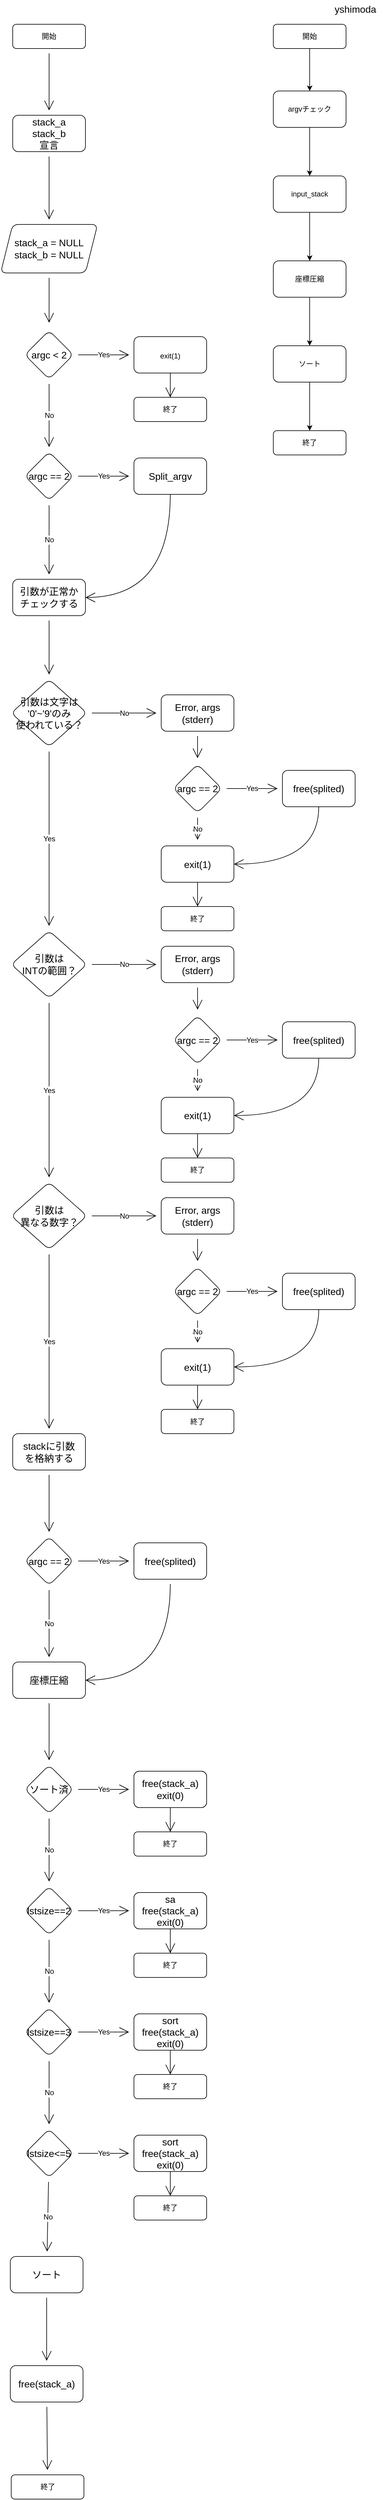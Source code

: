 <mxfile>
    <diagram id="C5RBs43oDa-KdzZeNtuy" name="Page-1">
        <mxGraphModel dx="617" dy="465" grid="1" gridSize="10" guides="1" tooltips="1" connect="1" arrows="1" fold="1" page="1" pageScale="1" pageWidth="827" pageHeight="1169" math="0" shadow="0">
            <root>
                <mxCell id="WIyWlLk6GJQsqaUBKTNV-0"/>
                <mxCell id="WIyWlLk6GJQsqaUBKTNV-1" parent="WIyWlLk6GJQsqaUBKTNV-0"/>
                <mxCell id="Y_ejUnifsEcxqDauokeJ-6" value="" style="edgeStyle=none;curved=1;rounded=0;orthogonalLoop=1;jettySize=auto;html=1;fontSize=12;endArrow=open;startSize=14;endSize=14;sourcePerimeterSpacing=8;targetPerimeterSpacing=8;" parent="WIyWlLk6GJQsqaUBKTNV-1" source="WIyWlLk6GJQsqaUBKTNV-3" target="Y_ejUnifsEcxqDauokeJ-5" edge="1">
                    <mxGeometry relative="1" as="geometry"/>
                </mxCell>
                <mxCell id="WIyWlLk6GJQsqaUBKTNV-3" value="開始" style="rounded=1;whiteSpace=wrap;html=1;fontSize=12;glass=0;strokeWidth=1;shadow=0;" parent="WIyWlLk6GJQsqaUBKTNV-1" vertex="1">
                    <mxGeometry x="160" y="80" width="120" height="40" as="geometry"/>
                </mxCell>
                <mxCell id="Y_ejUnifsEcxqDauokeJ-71" value="" style="edgeStyle=none;curved=1;rounded=0;orthogonalLoop=1;jettySize=auto;html=1;fontSize=12;endArrow=open;startSize=14;endSize=14;sourcePerimeterSpacing=8;targetPerimeterSpacing=8;" parent="WIyWlLk6GJQsqaUBKTNV-1" source="Y_ejUnifsEcxqDauokeJ-5" target="Y_ejUnifsEcxqDauokeJ-70" edge="1">
                    <mxGeometry relative="1" as="geometry"/>
                </mxCell>
                <mxCell id="Y_ejUnifsEcxqDauokeJ-5" value="stack_a&lt;br&gt;stack_b&lt;br&gt;宣言" style="rounded=1;whiteSpace=wrap;html=1;glass=0;strokeWidth=1;shadow=0;fontSize=16;" parent="WIyWlLk6GJQsqaUBKTNV-1" vertex="1">
                    <mxGeometry x="160" y="230" width="120" height="60" as="geometry"/>
                </mxCell>
                <mxCell id="Y_ejUnifsEcxqDauokeJ-12" value="Yes" style="edgeStyle=none;curved=1;rounded=0;orthogonalLoop=1;jettySize=auto;html=1;fontSize=12;endArrow=open;startSize=14;endSize=14;sourcePerimeterSpacing=8;targetPerimeterSpacing=8;" parent="WIyWlLk6GJQsqaUBKTNV-1" source="Y_ejUnifsEcxqDauokeJ-9" target="Y_ejUnifsEcxqDauokeJ-11" edge="1">
                    <mxGeometry relative="1" as="geometry"/>
                </mxCell>
                <mxCell id="Y_ejUnifsEcxqDauokeJ-18" value="No" style="edgeStyle=none;curved=1;rounded=0;orthogonalLoop=1;jettySize=auto;html=1;fontSize=12;endArrow=open;startSize=14;endSize=14;sourcePerimeterSpacing=8;targetPerimeterSpacing=8;" parent="WIyWlLk6GJQsqaUBKTNV-1" source="Y_ejUnifsEcxqDauokeJ-9" target="Y_ejUnifsEcxqDauokeJ-17" edge="1">
                    <mxGeometry relative="1" as="geometry"/>
                </mxCell>
                <mxCell id="Y_ejUnifsEcxqDauokeJ-9" value="argc &amp;lt; 2" style="rhombus;whiteSpace=wrap;html=1;fontSize=16;rounded=1;glass=0;strokeWidth=1;shadow=0;" parent="WIyWlLk6GJQsqaUBKTNV-1" vertex="1">
                    <mxGeometry x="180" y="585" width="80" height="80" as="geometry"/>
                </mxCell>
                <mxCell id="Y_ejUnifsEcxqDauokeJ-26" style="edgeStyle=none;curved=1;rounded=0;orthogonalLoop=1;jettySize=auto;html=1;exitX=0.5;exitY=1;exitDx=0;exitDy=0;entryX=0.5;entryY=0;entryDx=0;entryDy=0;fontSize=12;endArrow=open;startSize=14;endSize=14;sourcePerimeterSpacing=8;targetPerimeterSpacing=8;" parent="WIyWlLk6GJQsqaUBKTNV-1" source="Y_ejUnifsEcxqDauokeJ-11" target="Y_ejUnifsEcxqDauokeJ-25" edge="1">
                    <mxGeometry relative="1" as="geometry"/>
                </mxCell>
                <mxCell id="Y_ejUnifsEcxqDauokeJ-11" value="&lt;span style=&quot;font-size: 12px;&quot;&gt;exit(1)&lt;/span&gt;" style="whiteSpace=wrap;html=1;fontSize=16;rounded=1;glass=0;strokeWidth=1;shadow=0;" parent="WIyWlLk6GJQsqaUBKTNV-1" vertex="1">
                    <mxGeometry x="360" y="595" width="120" height="60" as="geometry"/>
                </mxCell>
                <mxCell id="Y_ejUnifsEcxqDauokeJ-75" value="Yes&lt;br&gt;" style="edgeStyle=none;curved=1;rounded=0;orthogonalLoop=1;jettySize=auto;html=1;fontSize=12;endArrow=open;startSize=14;endSize=14;sourcePerimeterSpacing=8;targetPerimeterSpacing=8;" parent="WIyWlLk6GJQsqaUBKTNV-1" source="Y_ejUnifsEcxqDauokeJ-17" target="Y_ejUnifsEcxqDauokeJ-74" edge="1">
                    <mxGeometry relative="1" as="geometry"/>
                </mxCell>
                <mxCell id="Y_ejUnifsEcxqDauokeJ-77" value="No" style="edgeStyle=none;curved=1;rounded=0;orthogonalLoop=1;jettySize=auto;html=1;fontSize=12;endArrow=open;startSize=14;endSize=14;sourcePerimeterSpacing=8;targetPerimeterSpacing=8;" parent="WIyWlLk6GJQsqaUBKTNV-1" source="Y_ejUnifsEcxqDauokeJ-17" target="Y_ejUnifsEcxqDauokeJ-76" edge="1">
                    <mxGeometry relative="1" as="geometry"/>
                </mxCell>
                <mxCell id="Y_ejUnifsEcxqDauokeJ-17" value="argc == 2" style="rhombus;whiteSpace=wrap;html=1;fontSize=16;rounded=1;glass=0;strokeWidth=1;shadow=0;" parent="WIyWlLk6GJQsqaUBKTNV-1" vertex="1">
                    <mxGeometry x="180" y="785" width="80" height="80" as="geometry"/>
                </mxCell>
                <mxCell id="Y_ejUnifsEcxqDauokeJ-22" value="" style="edgeStyle=none;curved=1;rounded=0;orthogonalLoop=1;jettySize=auto;html=1;fontSize=12;endArrow=open;startSize=14;endSize=14;sourcePerimeterSpacing=8;targetPerimeterSpacing=8;" parent="WIyWlLk6GJQsqaUBKTNV-1" edge="1">
                    <mxGeometry relative="1" as="geometry">
                        <mxPoint x="488" y="620" as="sourcePoint"/>
                    </mxGeometry>
                </mxCell>
                <mxCell id="Y_ejUnifsEcxqDauokeJ-24" value="" style="edgeStyle=none;curved=1;rounded=0;orthogonalLoop=1;jettySize=auto;html=1;fontSize=12;endArrow=open;startSize=14;endSize=14;sourcePerimeterSpacing=8;targetPerimeterSpacing=8;" parent="WIyWlLk6GJQsqaUBKTNV-1" edge="1">
                    <mxGeometry relative="1" as="geometry">
                        <mxPoint x="728" y="620" as="sourcePoint"/>
                    </mxGeometry>
                </mxCell>
                <mxCell id="Y_ejUnifsEcxqDauokeJ-25" value="終了" style="rounded=1;whiteSpace=wrap;html=1;fontSize=12;glass=0;strokeWidth=1;shadow=0;" parent="WIyWlLk6GJQsqaUBKTNV-1" vertex="1">
                    <mxGeometry x="360" y="695" width="120" height="40" as="geometry"/>
                </mxCell>
                <mxCell id="Y_ejUnifsEcxqDauokeJ-73" value="" style="edgeStyle=none;curved=1;rounded=0;orthogonalLoop=1;jettySize=auto;html=1;fontSize=12;endArrow=open;startSize=14;endSize=14;sourcePerimeterSpacing=8;targetPerimeterSpacing=8;" parent="WIyWlLk6GJQsqaUBKTNV-1" source="Y_ejUnifsEcxqDauokeJ-70" edge="1">
                    <mxGeometry relative="1" as="geometry">
                        <mxPoint x="220" y="572" as="targetPoint"/>
                    </mxGeometry>
                </mxCell>
                <mxCell id="Y_ejUnifsEcxqDauokeJ-70" value="stack_a = NULL&lt;br&gt;stack_b = NULL" style="shape=parallelogram;perimeter=parallelogramPerimeter;whiteSpace=wrap;html=1;fixedSize=1;fontSize=16;rounded=1;glass=0;strokeWidth=1;shadow=0;" parent="WIyWlLk6GJQsqaUBKTNV-1" vertex="1">
                    <mxGeometry x="140" y="410" width="160" height="80" as="geometry"/>
                </mxCell>
                <mxCell id="Y_ejUnifsEcxqDauokeJ-78" style="edgeStyle=none;curved=1;rounded=0;orthogonalLoop=1;jettySize=auto;html=1;exitX=0.5;exitY=1;exitDx=0;exitDy=0;entryX=1;entryY=0.5;entryDx=0;entryDy=0;fontSize=12;endArrow=open;startSize=14;endSize=14;sourcePerimeterSpacing=8;targetPerimeterSpacing=8;" parent="WIyWlLk6GJQsqaUBKTNV-1" source="Y_ejUnifsEcxqDauokeJ-74" target="Y_ejUnifsEcxqDauokeJ-76" edge="1">
                    <mxGeometry relative="1" as="geometry">
                        <Array as="points">
                            <mxPoint x="420" y="1025"/>
                        </Array>
                    </mxGeometry>
                </mxCell>
                <mxCell id="Y_ejUnifsEcxqDauokeJ-74" value="Split_argv" style="whiteSpace=wrap;html=1;fontSize=16;rounded=1;glass=0;strokeWidth=1;shadow=0;" parent="WIyWlLk6GJQsqaUBKTNV-1" vertex="1">
                    <mxGeometry x="360" y="795" width="120" height="60" as="geometry"/>
                </mxCell>
                <mxCell id="Y_ejUnifsEcxqDauokeJ-80" value="" style="edgeStyle=none;curved=1;rounded=0;orthogonalLoop=1;jettySize=auto;html=1;fontSize=12;endArrow=open;startSize=14;endSize=14;sourcePerimeterSpacing=8;targetPerimeterSpacing=8;" parent="WIyWlLk6GJQsqaUBKTNV-1" source="Y_ejUnifsEcxqDauokeJ-76" target="Y_ejUnifsEcxqDauokeJ-79" edge="1">
                    <mxGeometry relative="1" as="geometry"/>
                </mxCell>
                <mxCell id="Y_ejUnifsEcxqDauokeJ-76" value="引数が正常か&lt;br&gt;チェックする" style="whiteSpace=wrap;html=1;fontSize=16;rounded=1;glass=0;strokeWidth=1;shadow=0;" parent="WIyWlLk6GJQsqaUBKTNV-1" vertex="1">
                    <mxGeometry x="160" y="995" width="120" height="60" as="geometry"/>
                </mxCell>
                <mxCell id="Y_ejUnifsEcxqDauokeJ-90" value="No&lt;br&gt;" style="edgeStyle=none;curved=1;rounded=0;orthogonalLoop=1;jettySize=auto;html=1;fontSize=12;endArrow=open;startSize=14;endSize=14;sourcePerimeterSpacing=8;targetPerimeterSpacing=8;" parent="WIyWlLk6GJQsqaUBKTNV-1" source="Y_ejUnifsEcxqDauokeJ-79" target="Y_ejUnifsEcxqDauokeJ-89" edge="1">
                    <mxGeometry relative="1" as="geometry"/>
                </mxCell>
                <mxCell id="Y_ejUnifsEcxqDauokeJ-133" value="Yes" style="edgeStyle=none;curved=1;rounded=0;orthogonalLoop=1;jettySize=auto;html=1;fontSize=12;endArrow=open;startSize=14;endSize=14;sourcePerimeterSpacing=8;targetPerimeterSpacing=8;" parent="WIyWlLk6GJQsqaUBKTNV-1" source="Y_ejUnifsEcxqDauokeJ-79" edge="1">
                    <mxGeometry relative="1" as="geometry">
                        <mxPoint x="220" y="1566.5" as="targetPoint"/>
                    </mxGeometry>
                </mxCell>
                <mxCell id="Y_ejUnifsEcxqDauokeJ-79" value="引数は文字は&lt;br&gt;'0'~'9'のみ&lt;br&gt;使われている？" style="rhombus;whiteSpace=wrap;html=1;fontSize=16;rounded=1;glass=0;strokeWidth=1;shadow=0;" parent="WIyWlLk6GJQsqaUBKTNV-1" vertex="1">
                    <mxGeometry x="157.5" y="1160" width="125" height="111" as="geometry"/>
                </mxCell>
                <mxCell id="Y_ejUnifsEcxqDauokeJ-119" value="" style="edgeStyle=none;curved=1;rounded=0;orthogonalLoop=1;jettySize=auto;html=1;fontSize=12;endArrow=open;startSize=14;endSize=14;sourcePerimeterSpacing=8;targetPerimeterSpacing=8;" parent="WIyWlLk6GJQsqaUBKTNV-1" source="Y_ejUnifsEcxqDauokeJ-89" edge="1">
                    <mxGeometry relative="1" as="geometry">
                        <mxPoint x="465" y="1290" as="targetPoint"/>
                    </mxGeometry>
                </mxCell>
                <mxCell id="Y_ejUnifsEcxqDauokeJ-89" value="Error, args&lt;br&gt;(stderr)" style="whiteSpace=wrap;html=1;fontSize=16;rounded=1;glass=0;strokeWidth=1;shadow=0;" parent="WIyWlLk6GJQsqaUBKTNV-1" vertex="1">
                    <mxGeometry x="405" y="1185.5" width="120" height="60" as="geometry"/>
                </mxCell>
                <mxCell id="Y_ejUnifsEcxqDauokeJ-121" value="Yes" style="edgeStyle=none;curved=1;rounded=0;orthogonalLoop=1;jettySize=auto;html=1;fontSize=12;endArrow=open;startSize=14;endSize=14;sourcePerimeterSpacing=8;targetPerimeterSpacing=8;" parent="WIyWlLk6GJQsqaUBKTNV-1" source="Y_ejUnifsEcxqDauokeJ-118" target="Y_ejUnifsEcxqDauokeJ-120" edge="1">
                    <mxGeometry relative="1" as="geometry"/>
                </mxCell>
                <mxCell id="Y_ejUnifsEcxqDauokeJ-123" value="No" style="edgeStyle=none;curved=1;rounded=0;orthogonalLoop=1;jettySize=auto;html=1;fontSize=12;endArrow=open;startSize=14;endSize=14;sourcePerimeterSpacing=8;targetPerimeterSpacing=8;" parent="WIyWlLk6GJQsqaUBKTNV-1" source="Y_ejUnifsEcxqDauokeJ-118" edge="1">
                    <mxGeometry relative="1" as="geometry">
                        <mxPoint x="465" y="1424.5" as="targetPoint"/>
                    </mxGeometry>
                </mxCell>
                <mxCell id="Y_ejUnifsEcxqDauokeJ-118" value="argc == 2" style="rhombus;whiteSpace=wrap;html=1;fontSize=16;rounded=1;glass=0;strokeWidth=1;shadow=0;" parent="WIyWlLk6GJQsqaUBKTNV-1" vertex="1">
                    <mxGeometry x="425" y="1300" width="80" height="80" as="geometry"/>
                </mxCell>
                <mxCell id="Y_ejUnifsEcxqDauokeJ-129" style="edgeStyle=none;curved=1;rounded=0;orthogonalLoop=1;jettySize=auto;html=1;exitX=0.5;exitY=1;exitDx=0;exitDy=0;entryX=1;entryY=0.5;entryDx=0;entryDy=0;fontSize=12;endArrow=open;startSize=14;endSize=14;sourcePerimeterSpacing=8;targetPerimeterSpacing=8;" parent="WIyWlLk6GJQsqaUBKTNV-1" source="Y_ejUnifsEcxqDauokeJ-120" target="Y_ejUnifsEcxqDauokeJ-122" edge="1">
                    <mxGeometry relative="1" as="geometry">
                        <Array as="points">
                            <mxPoint x="665" y="1465"/>
                        </Array>
                    </mxGeometry>
                </mxCell>
                <mxCell id="Y_ejUnifsEcxqDauokeJ-120" value="free(splited)" style="whiteSpace=wrap;html=1;fontSize=16;rounded=1;glass=0;strokeWidth=1;shadow=0;" parent="WIyWlLk6GJQsqaUBKTNV-1" vertex="1">
                    <mxGeometry x="605" y="1310" width="120" height="60" as="geometry"/>
                </mxCell>
                <mxCell id="Y_ejUnifsEcxqDauokeJ-122" value="exit(1)" style="whiteSpace=wrap;html=1;fontSize=16;rounded=1;glass=0;strokeWidth=1;shadow=0;" parent="WIyWlLk6GJQsqaUBKTNV-1" vertex="1">
                    <mxGeometry x="405" y="1434.5" width="120" height="60" as="geometry"/>
                </mxCell>
                <mxCell id="Y_ejUnifsEcxqDauokeJ-130" style="edgeStyle=none;curved=1;rounded=0;orthogonalLoop=1;jettySize=auto;html=1;exitX=0.5;exitY=1;exitDx=0;exitDy=0;entryX=0.5;entryY=0;entryDx=0;entryDy=0;fontSize=12;endArrow=open;startSize=14;endSize=14;sourcePerimeterSpacing=8;targetPerimeterSpacing=8;" parent="WIyWlLk6GJQsqaUBKTNV-1" target="Y_ejUnifsEcxqDauokeJ-131" edge="1">
                    <mxGeometry relative="1" as="geometry">
                        <mxPoint x="465" y="1494.5" as="sourcePoint"/>
                    </mxGeometry>
                </mxCell>
                <mxCell id="Y_ejUnifsEcxqDauokeJ-131" value="終了" style="rounded=1;whiteSpace=wrap;html=1;fontSize=12;glass=0;strokeWidth=1;shadow=0;" parent="WIyWlLk6GJQsqaUBKTNV-1" vertex="1">
                    <mxGeometry x="405" y="1534.5" width="120" height="40" as="geometry"/>
                </mxCell>
                <mxCell id="Y_ejUnifsEcxqDauokeJ-147" value="No&lt;br&gt;" style="edgeStyle=none;curved=1;rounded=0;orthogonalLoop=1;jettySize=auto;html=1;fontSize=12;endArrow=open;startSize=14;endSize=14;sourcePerimeterSpacing=8;targetPerimeterSpacing=8;" parent="WIyWlLk6GJQsqaUBKTNV-1" source="Y_ejUnifsEcxqDauokeJ-149" target="Y_ejUnifsEcxqDauokeJ-151" edge="1">
                    <mxGeometry relative="1" as="geometry"/>
                </mxCell>
                <mxCell id="Y_ejUnifsEcxqDauokeJ-148" value="Yes" style="edgeStyle=none;curved=1;rounded=0;orthogonalLoop=1;jettySize=auto;html=1;fontSize=12;endArrow=open;startSize=14;endSize=14;sourcePerimeterSpacing=8;targetPerimeterSpacing=8;" parent="WIyWlLk6GJQsqaUBKTNV-1" source="Y_ejUnifsEcxqDauokeJ-149" edge="1">
                    <mxGeometry relative="1" as="geometry">
                        <mxPoint x="220" y="1981" as="targetPoint"/>
                    </mxGeometry>
                </mxCell>
                <mxCell id="Y_ejUnifsEcxqDauokeJ-149" value="引数は&lt;br&gt;INTの範囲？" style="rhombus;whiteSpace=wrap;html=1;fontSize=16;rounded=1;glass=0;strokeWidth=1;shadow=0;" parent="WIyWlLk6GJQsqaUBKTNV-1" vertex="1">
                    <mxGeometry x="157.5" y="1574.5" width="125" height="111" as="geometry"/>
                </mxCell>
                <mxCell id="Y_ejUnifsEcxqDauokeJ-150" value="" style="edgeStyle=none;curved=1;rounded=0;orthogonalLoop=1;jettySize=auto;html=1;fontSize=12;endArrow=open;startSize=14;endSize=14;sourcePerimeterSpacing=8;targetPerimeterSpacing=8;" parent="WIyWlLk6GJQsqaUBKTNV-1" source="Y_ejUnifsEcxqDauokeJ-151" edge="1">
                    <mxGeometry relative="1" as="geometry">
                        <mxPoint x="465" y="1704.5" as="targetPoint"/>
                    </mxGeometry>
                </mxCell>
                <mxCell id="Y_ejUnifsEcxqDauokeJ-151" value="Error, args&lt;br&gt;(stderr)" style="whiteSpace=wrap;html=1;fontSize=16;rounded=1;glass=0;strokeWidth=1;shadow=0;" parent="WIyWlLk6GJQsqaUBKTNV-1" vertex="1">
                    <mxGeometry x="405" y="1600" width="120" height="60" as="geometry"/>
                </mxCell>
                <mxCell id="Y_ejUnifsEcxqDauokeJ-152" value="Yes" style="edgeStyle=none;curved=1;rounded=0;orthogonalLoop=1;jettySize=auto;html=1;fontSize=12;endArrow=open;startSize=14;endSize=14;sourcePerimeterSpacing=8;targetPerimeterSpacing=8;" parent="WIyWlLk6GJQsqaUBKTNV-1" source="Y_ejUnifsEcxqDauokeJ-154" target="Y_ejUnifsEcxqDauokeJ-156" edge="1">
                    <mxGeometry relative="1" as="geometry"/>
                </mxCell>
                <mxCell id="Y_ejUnifsEcxqDauokeJ-153" value="No" style="edgeStyle=none;curved=1;rounded=0;orthogonalLoop=1;jettySize=auto;html=1;fontSize=12;endArrow=open;startSize=14;endSize=14;sourcePerimeterSpacing=8;targetPerimeterSpacing=8;" parent="WIyWlLk6GJQsqaUBKTNV-1" source="Y_ejUnifsEcxqDauokeJ-154" edge="1">
                    <mxGeometry relative="1" as="geometry">
                        <mxPoint x="465" y="1839" as="targetPoint"/>
                    </mxGeometry>
                </mxCell>
                <mxCell id="Y_ejUnifsEcxqDauokeJ-154" value="argc == 2" style="rhombus;whiteSpace=wrap;html=1;fontSize=16;rounded=1;glass=0;strokeWidth=1;shadow=0;" parent="WIyWlLk6GJQsqaUBKTNV-1" vertex="1">
                    <mxGeometry x="425" y="1714.5" width="80" height="80" as="geometry"/>
                </mxCell>
                <mxCell id="Y_ejUnifsEcxqDauokeJ-155" style="edgeStyle=none;curved=1;rounded=0;orthogonalLoop=1;jettySize=auto;html=1;exitX=0.5;exitY=1;exitDx=0;exitDy=0;entryX=1;entryY=0.5;entryDx=0;entryDy=0;fontSize=12;endArrow=open;startSize=14;endSize=14;sourcePerimeterSpacing=8;targetPerimeterSpacing=8;" parent="WIyWlLk6GJQsqaUBKTNV-1" source="Y_ejUnifsEcxqDauokeJ-156" target="Y_ejUnifsEcxqDauokeJ-157" edge="1">
                    <mxGeometry relative="1" as="geometry">
                        <Array as="points">
                            <mxPoint x="665" y="1879.5"/>
                        </Array>
                    </mxGeometry>
                </mxCell>
                <mxCell id="Y_ejUnifsEcxqDauokeJ-156" value="free(splited)" style="whiteSpace=wrap;html=1;fontSize=16;rounded=1;glass=0;strokeWidth=1;shadow=0;" parent="WIyWlLk6GJQsqaUBKTNV-1" vertex="1">
                    <mxGeometry x="605" y="1724.5" width="120" height="60" as="geometry"/>
                </mxCell>
                <mxCell id="Y_ejUnifsEcxqDauokeJ-157" value="exit(1)" style="whiteSpace=wrap;html=1;fontSize=16;rounded=1;glass=0;strokeWidth=1;shadow=0;" parent="WIyWlLk6GJQsqaUBKTNV-1" vertex="1">
                    <mxGeometry x="405" y="1849" width="120" height="60" as="geometry"/>
                </mxCell>
                <mxCell id="Y_ejUnifsEcxqDauokeJ-158" style="edgeStyle=none;curved=1;rounded=0;orthogonalLoop=1;jettySize=auto;html=1;exitX=0.5;exitY=1;exitDx=0;exitDy=0;entryX=0.5;entryY=0;entryDx=0;entryDy=0;fontSize=12;endArrow=open;startSize=14;endSize=14;sourcePerimeterSpacing=8;targetPerimeterSpacing=8;" parent="WIyWlLk6GJQsqaUBKTNV-1" target="Y_ejUnifsEcxqDauokeJ-159" edge="1">
                    <mxGeometry relative="1" as="geometry">
                        <mxPoint x="465" y="1909" as="sourcePoint"/>
                    </mxGeometry>
                </mxCell>
                <mxCell id="Y_ejUnifsEcxqDauokeJ-159" value="終了" style="rounded=1;whiteSpace=wrap;html=1;fontSize=12;glass=0;strokeWidth=1;shadow=0;" parent="WIyWlLk6GJQsqaUBKTNV-1" vertex="1">
                    <mxGeometry x="405" y="1949" width="120" height="40" as="geometry"/>
                </mxCell>
                <mxCell id="Y_ejUnifsEcxqDauokeJ-160" value="No&lt;br&gt;" style="edgeStyle=none;curved=1;rounded=0;orthogonalLoop=1;jettySize=auto;html=1;fontSize=12;endArrow=open;startSize=14;endSize=14;sourcePerimeterSpacing=8;targetPerimeterSpacing=8;" parent="WIyWlLk6GJQsqaUBKTNV-1" source="Y_ejUnifsEcxqDauokeJ-162" target="Y_ejUnifsEcxqDauokeJ-164" edge="1">
                    <mxGeometry relative="1" as="geometry"/>
                </mxCell>
                <mxCell id="Y_ejUnifsEcxqDauokeJ-161" value="Yes" style="edgeStyle=none;curved=1;rounded=0;orthogonalLoop=1;jettySize=auto;html=1;fontSize=12;endArrow=open;startSize=14;endSize=14;sourcePerimeterSpacing=8;targetPerimeterSpacing=8;" parent="WIyWlLk6GJQsqaUBKTNV-1" source="Y_ejUnifsEcxqDauokeJ-162" edge="1">
                    <mxGeometry relative="1" as="geometry">
                        <mxPoint x="220" y="2395.5" as="targetPoint"/>
                    </mxGeometry>
                </mxCell>
                <mxCell id="Y_ejUnifsEcxqDauokeJ-162" value="引数は&lt;br&gt;異なる数字？" style="rhombus;whiteSpace=wrap;html=1;fontSize=16;rounded=1;glass=0;strokeWidth=1;shadow=0;" parent="WIyWlLk6GJQsqaUBKTNV-1" vertex="1">
                    <mxGeometry x="157.5" y="1989" width="125" height="111" as="geometry"/>
                </mxCell>
                <mxCell id="Y_ejUnifsEcxqDauokeJ-163" value="" style="edgeStyle=none;curved=1;rounded=0;orthogonalLoop=1;jettySize=auto;html=1;fontSize=12;endArrow=open;startSize=14;endSize=14;sourcePerimeterSpacing=8;targetPerimeterSpacing=8;" parent="WIyWlLk6GJQsqaUBKTNV-1" source="Y_ejUnifsEcxqDauokeJ-164" edge="1">
                    <mxGeometry relative="1" as="geometry">
                        <mxPoint x="465" y="2119" as="targetPoint"/>
                    </mxGeometry>
                </mxCell>
                <mxCell id="Y_ejUnifsEcxqDauokeJ-164" value="Error, args&lt;br&gt;(stderr)" style="whiteSpace=wrap;html=1;fontSize=16;rounded=1;glass=0;strokeWidth=1;shadow=0;" parent="WIyWlLk6GJQsqaUBKTNV-1" vertex="1">
                    <mxGeometry x="405" y="2014.5" width="120" height="60" as="geometry"/>
                </mxCell>
                <mxCell id="Y_ejUnifsEcxqDauokeJ-165" value="Yes" style="edgeStyle=none;curved=1;rounded=0;orthogonalLoop=1;jettySize=auto;html=1;fontSize=12;endArrow=open;startSize=14;endSize=14;sourcePerimeterSpacing=8;targetPerimeterSpacing=8;" parent="WIyWlLk6GJQsqaUBKTNV-1" source="Y_ejUnifsEcxqDauokeJ-167" target="Y_ejUnifsEcxqDauokeJ-169" edge="1">
                    <mxGeometry relative="1" as="geometry"/>
                </mxCell>
                <mxCell id="Y_ejUnifsEcxqDauokeJ-166" value="No" style="edgeStyle=none;curved=1;rounded=0;orthogonalLoop=1;jettySize=auto;html=1;fontSize=12;endArrow=open;startSize=14;endSize=14;sourcePerimeterSpacing=8;targetPerimeterSpacing=8;" parent="WIyWlLk6GJQsqaUBKTNV-1" source="Y_ejUnifsEcxqDauokeJ-167" edge="1">
                    <mxGeometry relative="1" as="geometry">
                        <mxPoint x="465" y="2253.5" as="targetPoint"/>
                    </mxGeometry>
                </mxCell>
                <mxCell id="Y_ejUnifsEcxqDauokeJ-167" value="argc == 2" style="rhombus;whiteSpace=wrap;html=1;fontSize=16;rounded=1;glass=0;strokeWidth=1;shadow=0;" parent="WIyWlLk6GJQsqaUBKTNV-1" vertex="1">
                    <mxGeometry x="425" y="2129" width="80" height="80" as="geometry"/>
                </mxCell>
                <mxCell id="Y_ejUnifsEcxqDauokeJ-168" style="edgeStyle=none;curved=1;rounded=0;orthogonalLoop=1;jettySize=auto;html=1;exitX=0.5;exitY=1;exitDx=0;exitDy=0;entryX=1;entryY=0.5;entryDx=0;entryDy=0;fontSize=12;endArrow=open;startSize=14;endSize=14;sourcePerimeterSpacing=8;targetPerimeterSpacing=8;" parent="WIyWlLk6GJQsqaUBKTNV-1" source="Y_ejUnifsEcxqDauokeJ-169" target="Y_ejUnifsEcxqDauokeJ-170" edge="1">
                    <mxGeometry relative="1" as="geometry">
                        <Array as="points">
                            <mxPoint x="665" y="2294"/>
                        </Array>
                    </mxGeometry>
                </mxCell>
                <mxCell id="Y_ejUnifsEcxqDauokeJ-169" value="free(splited)" style="whiteSpace=wrap;html=1;fontSize=16;rounded=1;glass=0;strokeWidth=1;shadow=0;" parent="WIyWlLk6GJQsqaUBKTNV-1" vertex="1">
                    <mxGeometry x="605" y="2139" width="120" height="60" as="geometry"/>
                </mxCell>
                <mxCell id="Y_ejUnifsEcxqDauokeJ-170" value="exit(1)" style="whiteSpace=wrap;html=1;fontSize=16;rounded=1;glass=0;strokeWidth=1;shadow=0;" parent="WIyWlLk6GJQsqaUBKTNV-1" vertex="1">
                    <mxGeometry x="405" y="2263.5" width="120" height="60" as="geometry"/>
                </mxCell>
                <mxCell id="Y_ejUnifsEcxqDauokeJ-171" style="edgeStyle=none;curved=1;rounded=0;orthogonalLoop=1;jettySize=auto;html=1;exitX=0.5;exitY=1;exitDx=0;exitDy=0;entryX=0.5;entryY=0;entryDx=0;entryDy=0;fontSize=12;endArrow=open;startSize=14;endSize=14;sourcePerimeterSpacing=8;targetPerimeterSpacing=8;" parent="WIyWlLk6GJQsqaUBKTNV-1" target="Y_ejUnifsEcxqDauokeJ-172" edge="1">
                    <mxGeometry relative="1" as="geometry">
                        <mxPoint x="465" y="2323.5" as="sourcePoint"/>
                    </mxGeometry>
                </mxCell>
                <mxCell id="Y_ejUnifsEcxqDauokeJ-172" value="終了" style="rounded=1;whiteSpace=wrap;html=1;fontSize=12;glass=0;strokeWidth=1;shadow=0;" parent="WIyWlLk6GJQsqaUBKTNV-1" vertex="1">
                    <mxGeometry x="405" y="2363.5" width="120" height="40" as="geometry"/>
                </mxCell>
                <mxCell id="Y_ejUnifsEcxqDauokeJ-189" value="" style="edgeStyle=none;curved=1;rounded=0;orthogonalLoop=1;jettySize=auto;html=1;fontSize=12;endArrow=open;startSize=14;endSize=14;sourcePerimeterSpacing=8;targetPerimeterSpacing=8;" parent="WIyWlLk6GJQsqaUBKTNV-1" source="Y_ejUnifsEcxqDauokeJ-174" target="Y_ejUnifsEcxqDauokeJ-188" edge="1">
                    <mxGeometry relative="1" as="geometry"/>
                </mxCell>
                <mxCell id="Y_ejUnifsEcxqDauokeJ-174" value="stackに引数&lt;br&gt;を格納する" style="whiteSpace=wrap;html=1;fontSize=16;rounded=1;glass=0;strokeWidth=1;shadow=0;" parent="WIyWlLk6GJQsqaUBKTNV-1" vertex="1">
                    <mxGeometry x="160" y="2403.5" width="120" height="60" as="geometry"/>
                </mxCell>
                <mxCell id="Y_ejUnifsEcxqDauokeJ-175" value="" style="edgeStyle=none;curved=1;rounded=0;orthogonalLoop=1;jettySize=auto;html=1;fontSize=12;endArrow=open;startSize=14;endSize=14;sourcePerimeterSpacing=8;targetPerimeterSpacing=8;" parent="WIyWlLk6GJQsqaUBKTNV-1" source="Y_ejUnifsEcxqDauokeJ-176" target="Y_ejUnifsEcxqDauokeJ-178" edge="1">
                    <mxGeometry relative="1" as="geometry"/>
                </mxCell>
                <mxCell id="Y_ejUnifsEcxqDauokeJ-176" value="座標圧縮" style="whiteSpace=wrap;html=1;fontSize=16;rounded=1;glass=0;strokeWidth=1;shadow=0;" parent="WIyWlLk6GJQsqaUBKTNV-1" vertex="1">
                    <mxGeometry x="160" y="2780" width="120" height="60" as="geometry"/>
                </mxCell>
                <mxCell id="Y_ejUnifsEcxqDauokeJ-177" value="Yes&lt;br&gt;" style="edgeStyle=none;curved=1;rounded=0;orthogonalLoop=1;jettySize=auto;html=1;fontSize=12;endArrow=open;startSize=14;endSize=14;sourcePerimeterSpacing=8;targetPerimeterSpacing=8;" parent="WIyWlLk6GJQsqaUBKTNV-1" source="Y_ejUnifsEcxqDauokeJ-178" target="Y_ejUnifsEcxqDauokeJ-179" edge="1">
                    <mxGeometry relative="1" as="geometry"/>
                </mxCell>
                <mxCell id="Y_ejUnifsEcxqDauokeJ-202" value="No" style="edgeStyle=none;curved=1;rounded=0;orthogonalLoop=1;jettySize=auto;html=1;fontSize=12;endArrow=open;startSize=14;endSize=14;sourcePerimeterSpacing=8;targetPerimeterSpacing=8;" parent="WIyWlLk6GJQsqaUBKTNV-1" source="Y_ejUnifsEcxqDauokeJ-178" target="Y_ejUnifsEcxqDauokeJ-201" edge="1">
                    <mxGeometry relative="1" as="geometry"/>
                </mxCell>
                <mxCell id="Y_ejUnifsEcxqDauokeJ-178" value="ソート済" style="rhombus;whiteSpace=wrap;html=1;fontSize=16;rounded=1;glass=0;strokeWidth=1;shadow=0;" parent="WIyWlLk6GJQsqaUBKTNV-1" vertex="1">
                    <mxGeometry x="180" y="2950" width="80" height="80" as="geometry"/>
                </mxCell>
                <mxCell id="Y_ejUnifsEcxqDauokeJ-179" value="" style="whiteSpace=wrap;html=1;fontSize=16;rounded=1;glass=0;strokeWidth=1;shadow=0;" parent="WIyWlLk6GJQsqaUBKTNV-1" vertex="1">
                    <mxGeometry x="360" y="2960" width="120" height="60" as="geometry"/>
                </mxCell>
                <mxCell id="Y_ejUnifsEcxqDauokeJ-191" value="Yes" style="edgeStyle=none;curved=1;rounded=0;orthogonalLoop=1;jettySize=auto;html=1;fontSize=12;endArrow=open;startSize=14;endSize=14;sourcePerimeterSpacing=8;targetPerimeterSpacing=8;" parent="WIyWlLk6GJQsqaUBKTNV-1" source="Y_ejUnifsEcxqDauokeJ-188" target="Y_ejUnifsEcxqDauokeJ-190" edge="1">
                    <mxGeometry relative="1" as="geometry"/>
                </mxCell>
                <mxCell id="Y_ejUnifsEcxqDauokeJ-194" value="No" style="edgeStyle=none;curved=1;rounded=0;orthogonalLoop=1;jettySize=auto;html=1;fontSize=12;endArrow=open;startSize=14;endSize=14;sourcePerimeterSpacing=8;targetPerimeterSpacing=8;" parent="WIyWlLk6GJQsqaUBKTNV-1" source="Y_ejUnifsEcxqDauokeJ-188" target="Y_ejUnifsEcxqDauokeJ-176" edge="1">
                    <mxGeometry relative="1" as="geometry"/>
                </mxCell>
                <mxCell id="Y_ejUnifsEcxqDauokeJ-188" value="argc == 2" style="rhombus;whiteSpace=wrap;html=1;fontSize=16;rounded=1;glass=0;strokeWidth=1;shadow=0;" parent="WIyWlLk6GJQsqaUBKTNV-1" vertex="1">
                    <mxGeometry x="180" y="2573.5" width="80" height="80" as="geometry"/>
                </mxCell>
                <mxCell id="Y_ejUnifsEcxqDauokeJ-195" style="edgeStyle=none;curved=1;rounded=0;orthogonalLoop=1;jettySize=auto;html=1;entryX=1;entryY=0.5;entryDx=0;entryDy=0;fontSize=12;endArrow=open;startSize=14;endSize=14;sourcePerimeterSpacing=8;targetPerimeterSpacing=8;" parent="WIyWlLk6GJQsqaUBKTNV-1" source="Y_ejUnifsEcxqDauokeJ-190" target="Y_ejUnifsEcxqDauokeJ-176" edge="1">
                    <mxGeometry relative="1" as="geometry">
                        <Array as="points">
                            <mxPoint x="420" y="2810"/>
                        </Array>
                    </mxGeometry>
                </mxCell>
                <mxCell id="Y_ejUnifsEcxqDauokeJ-190" value="free(splited)" style="whiteSpace=wrap;html=1;fontSize=16;rounded=1;glass=0;strokeWidth=1;shadow=0;" parent="WIyWlLk6GJQsqaUBKTNV-1" vertex="1">
                    <mxGeometry x="360" y="2583.5" width="120" height="60" as="geometry"/>
                </mxCell>
                <mxCell id="Y_ejUnifsEcxqDauokeJ-196" value="free(stack_a)&lt;br&gt;exit(0)" style="whiteSpace=wrap;html=1;fontSize=16;rounded=1;glass=0;strokeWidth=1;shadow=0;" parent="WIyWlLk6GJQsqaUBKTNV-1" vertex="1">
                    <mxGeometry x="360" y="2960" width="120" height="60" as="geometry"/>
                </mxCell>
                <mxCell id="Y_ejUnifsEcxqDauokeJ-197" style="edgeStyle=none;curved=1;rounded=0;orthogonalLoop=1;jettySize=auto;html=1;exitX=0.5;exitY=1;exitDx=0;exitDy=0;entryX=0.5;entryY=0;entryDx=0;entryDy=0;fontSize=12;endArrow=open;startSize=14;endSize=14;sourcePerimeterSpacing=8;targetPerimeterSpacing=8;" parent="WIyWlLk6GJQsqaUBKTNV-1" target="Y_ejUnifsEcxqDauokeJ-198" edge="1">
                    <mxGeometry relative="1" as="geometry">
                        <mxPoint x="420" y="3020" as="sourcePoint"/>
                    </mxGeometry>
                </mxCell>
                <mxCell id="Y_ejUnifsEcxqDauokeJ-198" value="終了" style="rounded=1;whiteSpace=wrap;html=1;fontSize=12;glass=0;strokeWidth=1;shadow=0;" parent="WIyWlLk6GJQsqaUBKTNV-1" vertex="1">
                    <mxGeometry x="360" y="3060" width="120" height="40" as="geometry"/>
                </mxCell>
                <mxCell id="Y_ejUnifsEcxqDauokeJ-209" value="No" style="edgeStyle=none;curved=1;rounded=0;orthogonalLoop=1;jettySize=auto;html=1;fontSize=12;endArrow=open;startSize=14;endSize=14;sourcePerimeterSpacing=8;targetPerimeterSpacing=8;" parent="WIyWlLk6GJQsqaUBKTNV-1" source="Y_ejUnifsEcxqDauokeJ-201" target="Y_ejUnifsEcxqDauokeJ-208" edge="1">
                    <mxGeometry relative="1" as="geometry"/>
                </mxCell>
                <mxCell id="Y_ejUnifsEcxqDauokeJ-201" value="lstsize==2" style="rhombus;whiteSpace=wrap;html=1;fontSize=16;rounded=1;glass=0;strokeWidth=1;shadow=0;" parent="WIyWlLk6GJQsqaUBKTNV-1" vertex="1">
                    <mxGeometry x="180" y="3150" width="80" height="80" as="geometry"/>
                </mxCell>
                <mxCell id="Y_ejUnifsEcxqDauokeJ-203" value="Yes&lt;br&gt;" style="edgeStyle=none;curved=1;rounded=0;orthogonalLoop=1;jettySize=auto;html=1;fontSize=12;endArrow=open;startSize=14;endSize=14;sourcePerimeterSpacing=8;targetPerimeterSpacing=8;" parent="WIyWlLk6GJQsqaUBKTNV-1" target="Y_ejUnifsEcxqDauokeJ-204" edge="1">
                    <mxGeometry relative="1" as="geometry">
                        <mxPoint x="268" y="3190" as="sourcePoint"/>
                    </mxGeometry>
                </mxCell>
                <mxCell id="Y_ejUnifsEcxqDauokeJ-204" value="" style="whiteSpace=wrap;html=1;fontSize=16;rounded=1;glass=0;strokeWidth=1;shadow=0;" parent="WIyWlLk6GJQsqaUBKTNV-1" vertex="1">
                    <mxGeometry x="360" y="3160" width="120" height="60" as="geometry"/>
                </mxCell>
                <mxCell id="Y_ejUnifsEcxqDauokeJ-205" value="sa&lt;br&gt;free(stack_a)&lt;br&gt;exit(0)" style="whiteSpace=wrap;html=1;fontSize=16;rounded=1;glass=0;strokeWidth=1;shadow=0;" parent="WIyWlLk6GJQsqaUBKTNV-1" vertex="1">
                    <mxGeometry x="360" y="3160" width="120" height="60" as="geometry"/>
                </mxCell>
                <mxCell id="Y_ejUnifsEcxqDauokeJ-206" style="edgeStyle=none;curved=1;rounded=0;orthogonalLoop=1;jettySize=auto;html=1;exitX=0.5;exitY=1;exitDx=0;exitDy=0;entryX=0.5;entryY=0;entryDx=0;entryDy=0;fontSize=12;endArrow=open;startSize=14;endSize=14;sourcePerimeterSpacing=8;targetPerimeterSpacing=8;" parent="WIyWlLk6GJQsqaUBKTNV-1" target="Y_ejUnifsEcxqDauokeJ-207" edge="1">
                    <mxGeometry relative="1" as="geometry">
                        <mxPoint x="420" y="3220" as="sourcePoint"/>
                    </mxGeometry>
                </mxCell>
                <mxCell id="Y_ejUnifsEcxqDauokeJ-207" value="終了" style="rounded=1;whiteSpace=wrap;html=1;fontSize=12;glass=0;strokeWidth=1;shadow=0;" parent="WIyWlLk6GJQsqaUBKTNV-1" vertex="1">
                    <mxGeometry x="360" y="3260" width="120" height="40" as="geometry"/>
                </mxCell>
                <mxCell id="Y_ejUnifsEcxqDauokeJ-218" value="No" style="edgeStyle=none;curved=1;rounded=0;orthogonalLoop=1;jettySize=auto;html=1;fontSize=12;endArrow=open;startSize=14;endSize=14;sourcePerimeterSpacing=8;targetPerimeterSpacing=8;" parent="WIyWlLk6GJQsqaUBKTNV-1" source="Y_ejUnifsEcxqDauokeJ-208" target="Y_ejUnifsEcxqDauokeJ-217" edge="1">
                    <mxGeometry relative="1" as="geometry"/>
                </mxCell>
                <mxCell id="Y_ejUnifsEcxqDauokeJ-208" value="lstsize==3" style="rhombus;whiteSpace=wrap;html=1;fontSize=16;rounded=1;glass=0;strokeWidth=1;shadow=0;" parent="WIyWlLk6GJQsqaUBKTNV-1" vertex="1">
                    <mxGeometry x="180" y="3350" width="80" height="80" as="geometry"/>
                </mxCell>
                <mxCell id="Y_ejUnifsEcxqDauokeJ-212" value="Yes&lt;br&gt;" style="edgeStyle=none;curved=1;rounded=0;orthogonalLoop=1;jettySize=auto;html=1;fontSize=12;endArrow=open;startSize=14;endSize=14;sourcePerimeterSpacing=8;targetPerimeterSpacing=8;" parent="WIyWlLk6GJQsqaUBKTNV-1" target="Y_ejUnifsEcxqDauokeJ-213" edge="1">
                    <mxGeometry relative="1" as="geometry">
                        <mxPoint x="268" y="3390" as="sourcePoint"/>
                    </mxGeometry>
                </mxCell>
                <mxCell id="Y_ejUnifsEcxqDauokeJ-213" value="" style="whiteSpace=wrap;html=1;fontSize=16;rounded=1;glass=0;strokeWidth=1;shadow=0;" parent="WIyWlLk6GJQsqaUBKTNV-1" vertex="1">
                    <mxGeometry x="360" y="3360" width="120" height="60" as="geometry"/>
                </mxCell>
                <mxCell id="Y_ejUnifsEcxqDauokeJ-214" value="sort&lt;br&gt;free(stack_a)&lt;br&gt;exit(0)" style="whiteSpace=wrap;html=1;fontSize=16;rounded=1;glass=0;strokeWidth=1;shadow=0;" parent="WIyWlLk6GJQsqaUBKTNV-1" vertex="1">
                    <mxGeometry x="360" y="3360" width="120" height="60" as="geometry"/>
                </mxCell>
                <mxCell id="Y_ejUnifsEcxqDauokeJ-215" style="edgeStyle=none;curved=1;rounded=0;orthogonalLoop=1;jettySize=auto;html=1;exitX=0.5;exitY=1;exitDx=0;exitDy=0;entryX=0.5;entryY=0;entryDx=0;entryDy=0;fontSize=12;endArrow=open;startSize=14;endSize=14;sourcePerimeterSpacing=8;targetPerimeterSpacing=8;" parent="WIyWlLk6GJQsqaUBKTNV-1" target="Y_ejUnifsEcxqDauokeJ-216" edge="1">
                    <mxGeometry relative="1" as="geometry">
                        <mxPoint x="420" y="3420" as="sourcePoint"/>
                    </mxGeometry>
                </mxCell>
                <mxCell id="Y_ejUnifsEcxqDauokeJ-216" value="終了" style="rounded=1;whiteSpace=wrap;html=1;fontSize=12;glass=0;strokeWidth=1;shadow=0;" parent="WIyWlLk6GJQsqaUBKTNV-1" vertex="1">
                    <mxGeometry x="360" y="3460" width="120" height="40" as="geometry"/>
                </mxCell>
                <mxCell id="Y_ejUnifsEcxqDauokeJ-225" value="No" style="edgeStyle=none;curved=1;rounded=0;orthogonalLoop=1;jettySize=auto;html=1;fontSize=12;endArrow=open;startSize=14;endSize=14;sourcePerimeterSpacing=8;targetPerimeterSpacing=8;" parent="WIyWlLk6GJQsqaUBKTNV-1" source="Y_ejUnifsEcxqDauokeJ-217" target="Y_ejUnifsEcxqDauokeJ-224" edge="1">
                    <mxGeometry relative="1" as="geometry"/>
                </mxCell>
                <mxCell id="Y_ejUnifsEcxqDauokeJ-217" value="lstsize&amp;lt;=5" style="rhombus;whiteSpace=wrap;html=1;fontSize=16;rounded=1;glass=0;strokeWidth=1;shadow=0;" parent="WIyWlLk6GJQsqaUBKTNV-1" vertex="1">
                    <mxGeometry x="180" y="3550" width="80" height="80" as="geometry"/>
                </mxCell>
                <mxCell id="Y_ejUnifsEcxqDauokeJ-219" value="Yes&lt;br&gt;" style="edgeStyle=none;curved=1;rounded=0;orthogonalLoop=1;jettySize=auto;html=1;fontSize=12;endArrow=open;startSize=14;endSize=14;sourcePerimeterSpacing=8;targetPerimeterSpacing=8;" parent="WIyWlLk6GJQsqaUBKTNV-1" target="Y_ejUnifsEcxqDauokeJ-220" edge="1">
                    <mxGeometry relative="1" as="geometry">
                        <mxPoint x="268" y="3590" as="sourcePoint"/>
                    </mxGeometry>
                </mxCell>
                <mxCell id="Y_ejUnifsEcxqDauokeJ-220" value="" style="whiteSpace=wrap;html=1;fontSize=16;rounded=1;glass=0;strokeWidth=1;shadow=0;" parent="WIyWlLk6GJQsqaUBKTNV-1" vertex="1">
                    <mxGeometry x="360" y="3560" width="120" height="60" as="geometry"/>
                </mxCell>
                <mxCell id="Y_ejUnifsEcxqDauokeJ-221" value="sort&lt;br&gt;free(stack_a)&lt;br&gt;exit(0)" style="whiteSpace=wrap;html=1;fontSize=16;rounded=1;glass=0;strokeWidth=1;shadow=0;" parent="WIyWlLk6GJQsqaUBKTNV-1" vertex="1">
                    <mxGeometry x="360" y="3560" width="120" height="60" as="geometry"/>
                </mxCell>
                <mxCell id="Y_ejUnifsEcxqDauokeJ-222" style="edgeStyle=none;curved=1;rounded=0;orthogonalLoop=1;jettySize=auto;html=1;exitX=0.5;exitY=1;exitDx=0;exitDy=0;entryX=0.5;entryY=0;entryDx=0;entryDy=0;fontSize=12;endArrow=open;startSize=14;endSize=14;sourcePerimeterSpacing=8;targetPerimeterSpacing=8;" parent="WIyWlLk6GJQsqaUBKTNV-1" target="Y_ejUnifsEcxqDauokeJ-223" edge="1">
                    <mxGeometry relative="1" as="geometry">
                        <mxPoint x="420" y="3620" as="sourcePoint"/>
                    </mxGeometry>
                </mxCell>
                <mxCell id="Y_ejUnifsEcxqDauokeJ-223" value="終了" style="rounded=1;whiteSpace=wrap;html=1;fontSize=12;glass=0;strokeWidth=1;shadow=0;" parent="WIyWlLk6GJQsqaUBKTNV-1" vertex="1">
                    <mxGeometry x="360" y="3660" width="120" height="40" as="geometry"/>
                </mxCell>
                <mxCell id="Y_ejUnifsEcxqDauokeJ-227" value="" style="edgeStyle=none;curved=1;rounded=0;orthogonalLoop=1;jettySize=auto;html=1;fontSize=12;endArrow=open;startSize=14;endSize=14;sourcePerimeterSpacing=8;targetPerimeterSpacing=8;" parent="WIyWlLk6GJQsqaUBKTNV-1" source="Y_ejUnifsEcxqDauokeJ-224" target="Y_ejUnifsEcxqDauokeJ-226" edge="1">
                    <mxGeometry relative="1" as="geometry"/>
                </mxCell>
                <mxCell id="Y_ejUnifsEcxqDauokeJ-224" value="ソート" style="whiteSpace=wrap;html=1;fontSize=16;rounded=1;glass=0;strokeWidth=1;shadow=0;" parent="WIyWlLk6GJQsqaUBKTNV-1" vertex="1">
                    <mxGeometry x="156" y="3760" width="120" height="60" as="geometry"/>
                </mxCell>
                <mxCell id="Y_ejUnifsEcxqDauokeJ-231" value="" style="edgeStyle=none;curved=1;rounded=0;orthogonalLoop=1;jettySize=auto;html=1;fontSize=12;endArrow=open;startSize=14;endSize=14;sourcePerimeterSpacing=8;targetPerimeterSpacing=8;" parent="WIyWlLk6GJQsqaUBKTNV-1" source="Y_ejUnifsEcxqDauokeJ-226" target="Y_ejUnifsEcxqDauokeJ-228" edge="1">
                    <mxGeometry relative="1" as="geometry"/>
                </mxCell>
                <mxCell id="Y_ejUnifsEcxqDauokeJ-226" value="free(stack_a)" style="whiteSpace=wrap;html=1;fontSize=16;rounded=1;glass=0;strokeWidth=1;shadow=0;" parent="WIyWlLk6GJQsqaUBKTNV-1" vertex="1">
                    <mxGeometry x="156" y="3940" width="120" height="60" as="geometry"/>
                </mxCell>
                <mxCell id="Y_ejUnifsEcxqDauokeJ-228" value="終了" style="rounded=1;whiteSpace=wrap;html=1;fontSize=12;glass=0;strokeWidth=1;shadow=0;" parent="WIyWlLk6GJQsqaUBKTNV-1" vertex="1">
                    <mxGeometry x="157.5" y="4120" width="120" height="40" as="geometry"/>
                </mxCell>
                <mxCell id="ZnV6K95WO72pTij8l2-y-0" value="yshimoda" style="text;html=1;align=center;verticalAlign=middle;resizable=0;points=[];autosize=1;strokeColor=none;fillColor=none;fontSize=16;" parent="WIyWlLk6GJQsqaUBKTNV-1" vertex="1">
                    <mxGeometry x="680" y="40" width="90" height="30" as="geometry"/>
                </mxCell>
                <mxCell id="4" value="" style="edgeStyle=none;html=1;" parent="WIyWlLk6GJQsqaUBKTNV-1" source="1" target="3" edge="1">
                    <mxGeometry relative="1" as="geometry"/>
                </mxCell>
                <mxCell id="1" value="開始" style="rounded=1;whiteSpace=wrap;html=1;fontSize=12;glass=0;strokeWidth=1;shadow=0;" parent="WIyWlLk6GJQsqaUBKTNV-1" vertex="1">
                    <mxGeometry x="590" y="80" width="120" height="40" as="geometry"/>
                </mxCell>
                <mxCell id="6" value="" style="edgeStyle=none;html=1;" parent="WIyWlLk6GJQsqaUBKTNV-1" source="3" target="5" edge="1">
                    <mxGeometry relative="1" as="geometry"/>
                </mxCell>
                <mxCell id="3" value="argvチェック" style="whiteSpace=wrap;html=1;rounded=1;glass=0;strokeWidth=1;shadow=0;" parent="WIyWlLk6GJQsqaUBKTNV-1" vertex="1">
                    <mxGeometry x="590" y="190" width="120" height="60" as="geometry"/>
                </mxCell>
                <mxCell id="8" value="" style="edgeStyle=none;html=1;" parent="WIyWlLk6GJQsqaUBKTNV-1" source="5" target="7" edge="1">
                    <mxGeometry relative="1" as="geometry"/>
                </mxCell>
                <mxCell id="5" value="input_stack" style="whiteSpace=wrap;html=1;rounded=1;glass=0;strokeWidth=1;shadow=0;" parent="WIyWlLk6GJQsqaUBKTNV-1" vertex="1">
                    <mxGeometry x="590" y="330" width="120" height="60" as="geometry"/>
                </mxCell>
                <mxCell id="11" value="" style="edgeStyle=none;html=1;" parent="WIyWlLk6GJQsqaUBKTNV-1" source="7" target="10" edge="1">
                    <mxGeometry relative="1" as="geometry"/>
                </mxCell>
                <mxCell id="7" value="座標圧縮" style="whiteSpace=wrap;html=1;rounded=1;glass=0;strokeWidth=1;shadow=0;" parent="WIyWlLk6GJQsqaUBKTNV-1" vertex="1">
                    <mxGeometry x="590" y="470" width="120" height="60" as="geometry"/>
                </mxCell>
                <mxCell id="15" value="" style="edgeStyle=none;html=1;" parent="WIyWlLk6GJQsqaUBKTNV-1" source="10" edge="1">
                    <mxGeometry relative="1" as="geometry">
                        <mxPoint x="650" y="750" as="targetPoint"/>
                    </mxGeometry>
                </mxCell>
                <mxCell id="10" value="ソート" style="whiteSpace=wrap;html=1;rounded=1;glass=0;strokeWidth=1;shadow=0;" parent="WIyWlLk6GJQsqaUBKTNV-1" vertex="1">
                    <mxGeometry x="590" y="610" width="120" height="60" as="geometry"/>
                </mxCell>
                <mxCell id="17" value="終了" style="rounded=1;whiteSpace=wrap;html=1;fontSize=12;glass=0;strokeWidth=1;shadow=0;" parent="WIyWlLk6GJQsqaUBKTNV-1" vertex="1">
                    <mxGeometry x="590" y="750" width="120" height="40" as="geometry"/>
                </mxCell>
            </root>
        </mxGraphModel>
    </diagram>
</mxfile>